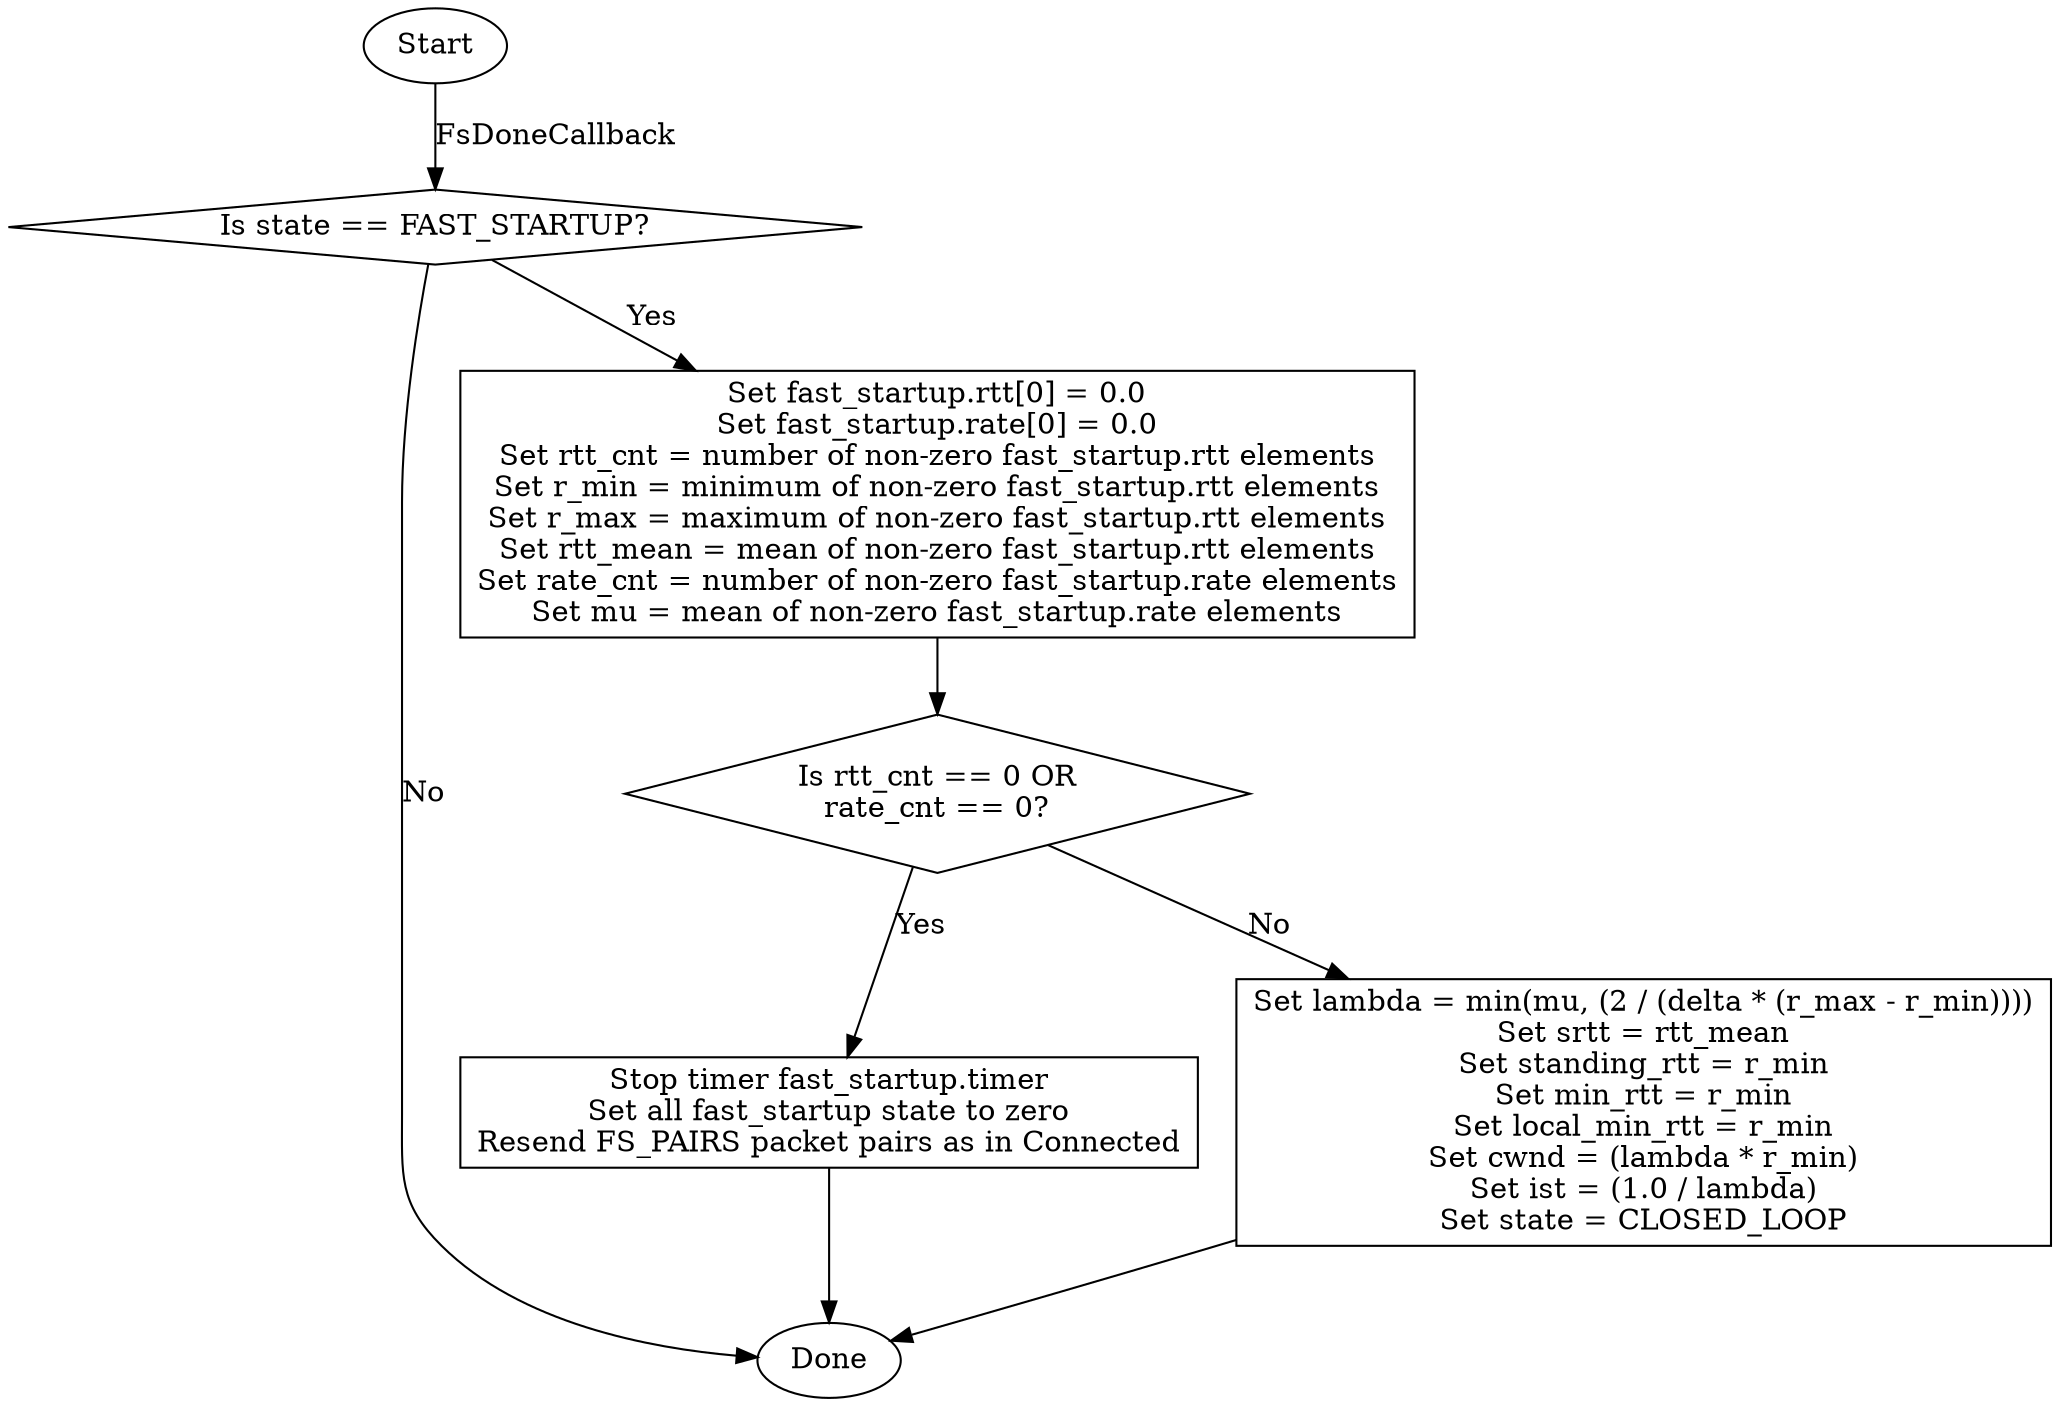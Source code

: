 digraph sliq_copa3_fsdonecallback {
    strt [ shape = ellipse, label = "Start" ];
    done [ shape = ellipse, label = "Done" ];
    blk1 [ shape = box,     label = "Set fast_startup.rtt[0] = 0.0\nSet fast_startup.rate[0] = 0.0\nSet rtt_cnt = number of non-zero fast_startup.rtt elements\nSet r_min = minimum of non-zero fast_startup.rtt elements\nSet r_max = maximum of non-zero fast_startup.rtt elements\nSet rtt_mean = mean of non-zero fast_startup.rtt elements\nSet rate_cnt = number of non-zero fast_startup.rate elements\nSet mu = mean of non-zero fast_startup.rate elements" ];
    blk2 [ shape = box,     label = "Stop timer fast_startup.timer\nSet all fast_startup state to zero\nResend FS_PAIRS packet pairs as in Connected" ];
    blk3 [ shape = box,     label = "Set lambda = min(mu, (2 / (delta * (r_max - r_min))))\nSet srtt = rtt_mean\nSet standing_rtt = r_min\nSet min_rtt = r_min\nSet local_min_rtt = r_min\nSet cwnd = (lambda * r_min)\nSet ist = (1.0 / lambda)\nSet state = CLOSED_LOOP" ];
    dsc1 [ shape = diamond, label = "Is state == FAST_STARTUP?" ];
    dsc2 [ shape = diamond, label = "Is rtt_cnt == 0 OR\nrate_cnt == 0?" ];

    strt -> dsc1 [ label = "FsDoneCallback" ];
    dsc1 -> blk1 [ label = "Yes" ];
    dsc1 -> done [ label = "No" ];
    blk1 -> dsc2;
    dsc2 -> blk2 [ label = "Yes" ];
    dsc2 -> blk3 [ label = "No" ];
    blk2 -> done;
    blk3 -> done;
}
